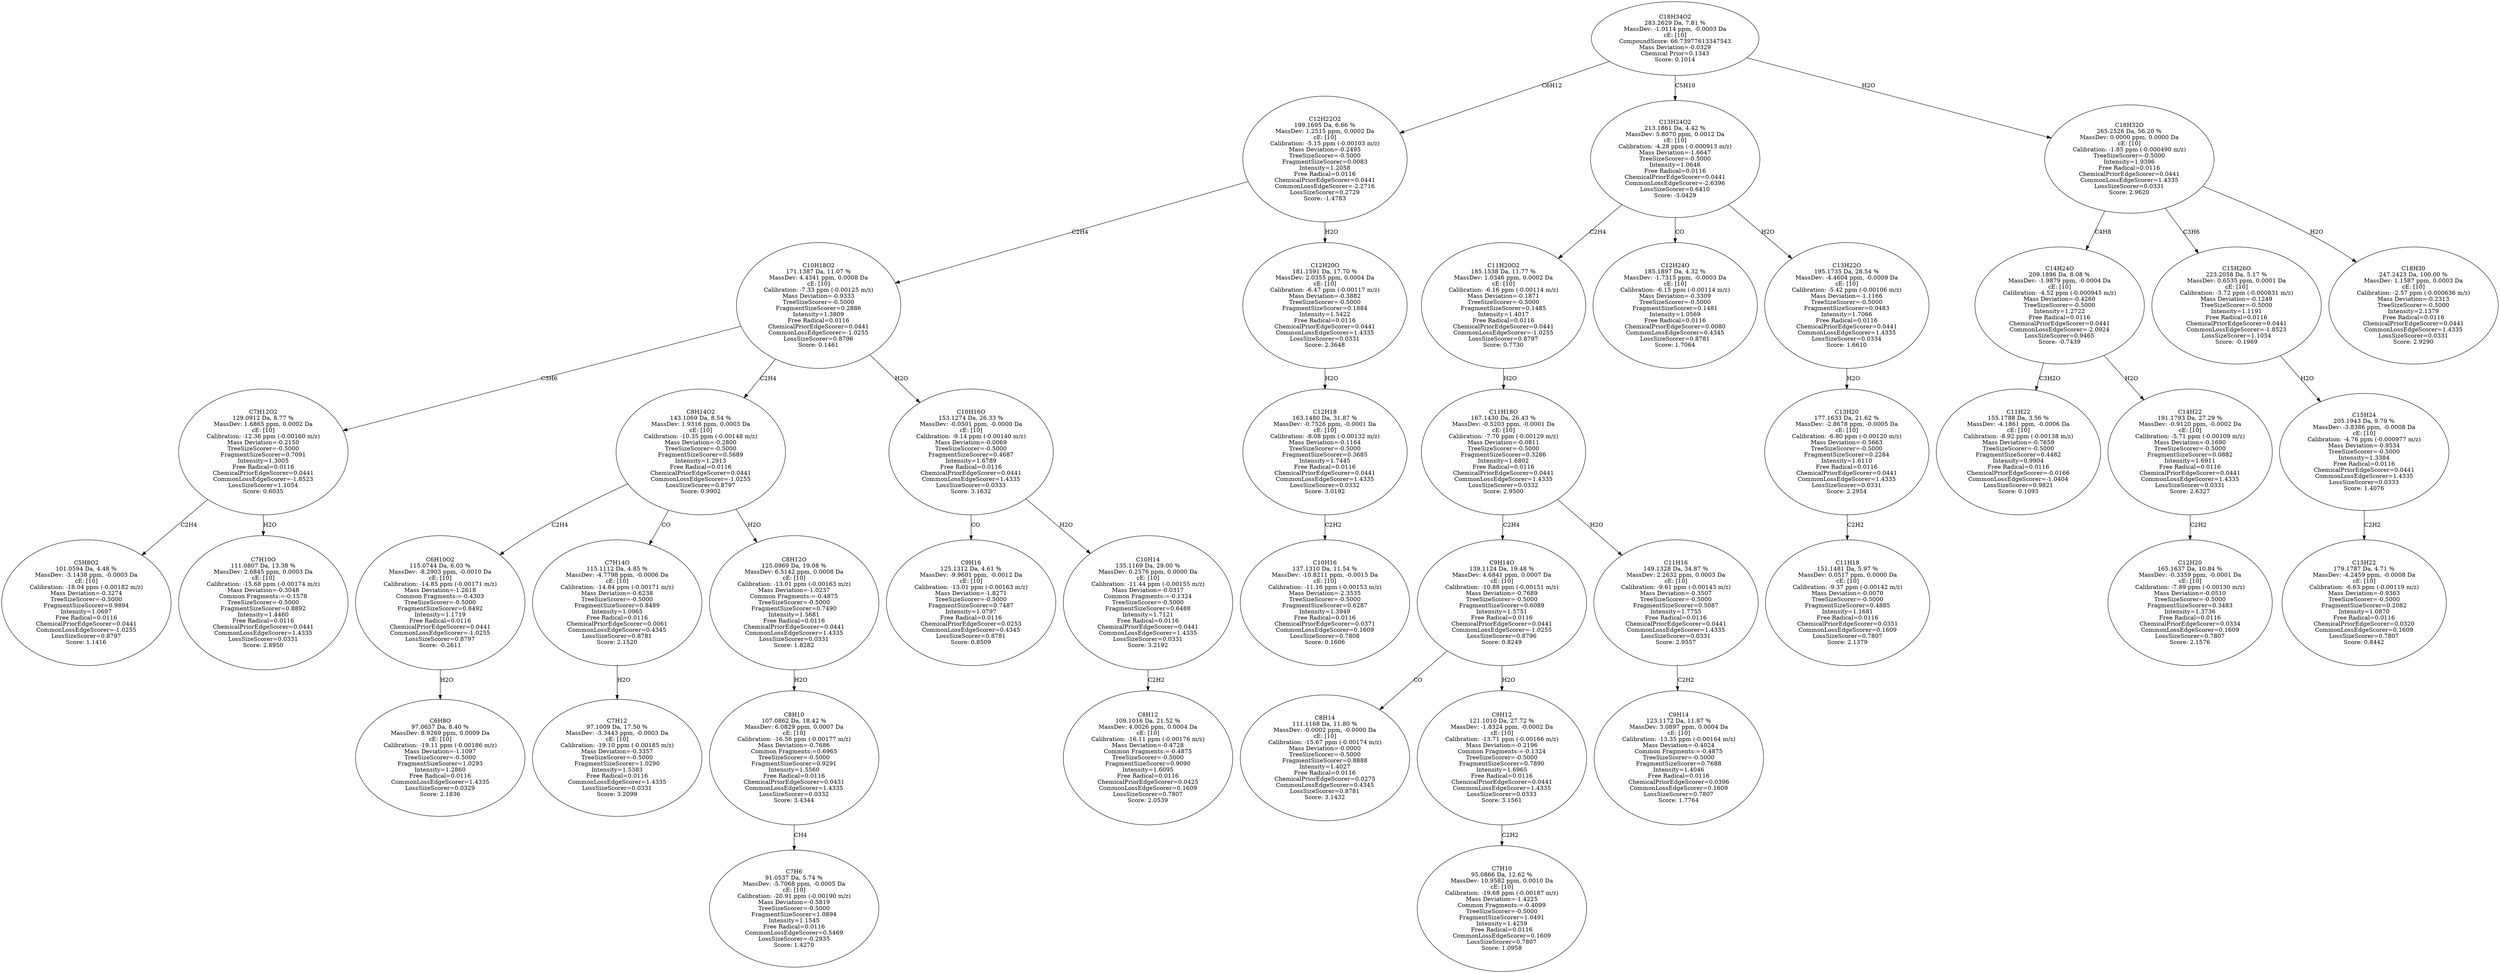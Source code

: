 strict digraph {
v1 [label="C5H8O2\n101.0594 Da, 4.48 %\nMassDev: -3.1438 ppm, -0.0003 Da\ncE: [10]\nCalibration: -18.04 ppm (-0.00182 m/z)\nMass Deviation=-0.3274\nTreeSizeScorer=-0.5000\nFragmentSizeScorer=0.9894\nIntensity=1.0697\nFree Radical=0.0116\nChemicalPriorEdgeScorer=0.0441\nCommonLossEdgeScorer=-1.0255\nLossSizeScorer=0.8797\nScore: 1.1416"];
v2 [label="C7H10O\n111.0807 Da, 13.38 %\nMassDev: 2.6845 ppm, 0.0003 Da\ncE: [10]\nCalibration: -15.68 ppm (-0.00174 m/z)\nMass Deviation=-0.3048\nCommon Fragments:=-0.1578\nTreeSizeScorer=-0.5000\nFragmentSizeScorer=0.8892\nIntensity=1.4460\nFree Radical=0.0116\nChemicalPriorEdgeScorer=0.0441\nCommonLossEdgeScorer=1.4335\nLossSizeScorer=0.0331\nScore: 2.8950"];
v3 [label="C7H12O2\n129.0912 Da, 8.77 %\nMassDev: 1.6865 ppm, 0.0002 Da\ncE: [10]\nCalibration: -12.36 ppm (-0.00160 m/z)\nMass Deviation=-0.2150\nTreeSizeScorer=-0.5000\nFragmentSizeScorer=0.7091\nIntensity=1.3005\nFree Radical=0.0116\nChemicalPriorEdgeScorer=0.0441\nCommonLossEdgeScorer=-1.8523\nLossSizeScorer=1.1054\nScore: 0.6035"];
v4 [label="C6H8O\n97.0657 Da, 8.40 %\nMassDev: 8.9269 ppm, 0.0009 Da\ncE: [10]\nCalibration: -19.11 ppm (-0.00186 m/z)\nMass Deviation=-1.1097\nTreeSizeScorer=-0.5000\nFragmentSizeScorer=1.0293\nIntensity=1.2860\nFree Radical=0.0116\nCommonLossEdgeScorer=1.4335\nLossSizeScorer=0.0329\nScore: 2.1836"];
v5 [label="C6H10O2\n115.0744 Da, 6.03 %\nMassDev: -8.2903 ppm, -0.0010 Da\ncE: [10]\nCalibration: -14.85 ppm (-0.00171 m/z)\nMass Deviation=-1.2618\nCommon Fragments:=-0.4303\nTreeSizeScorer=-0.5000\nFragmentSizeScorer=0.8492\nIntensity=1.1719\nFree Radical=0.0116\nChemicalPriorEdgeScorer=0.0441\nCommonLossEdgeScorer=-1.0255\nLossSizeScorer=0.8797\nScore: -0.2611"];
v6 [label="C7H12\n97.1009 Da, 17.50 %\nMassDev: -3.3443 ppm, -0.0003 Da\ncE: [10]\nCalibration: -19.10 ppm (-0.00185 m/z)\nMass Deviation=-0.3357\nTreeSizeScorer=-0.5000\nFragmentSizeScorer=1.0290\nIntensity=1.5383\nFree Radical=0.0116\nCommonLossEdgeScorer=1.4335\nLossSizeScorer=0.0331\nScore: 3.2099"];
v7 [label="C7H14O\n115.1112 Da, 4.85 %\nMassDev: -4.7798 ppm, -0.0006 Da\ncE: [10]\nCalibration: -14.84 ppm (-0.00171 m/z)\nMass Deviation=-0.6238\nTreeSizeScorer=-0.5000\nFragmentSizeScorer=0.8489\nIntensity=1.0965\nFree Radical=0.0116\nChemicalPriorEdgeScorer=0.0061\nCommonLossEdgeScorer=0.4345\nLossSizeScorer=0.8781\nScore: 2.1520"];
v8 [label="C7H6\n91.0537 Da, 5.74 %\nMassDev: -5.7068 ppm, -0.0005 Da\ncE: [10]\nCalibration: -20.91 ppm (-0.00190 m/z)\nMass Deviation=-0.5819\nTreeSizeScorer=-0.5000\nFragmentSizeScorer=1.0894\nIntensity=1.1545\nFree Radical=0.0116\nCommonLossEdgeScorer=0.5469\nLossSizeScorer=-0.2935\nScore: 1.4270"];
v9 [label="C8H10\n107.0862 Da, 18.42 %\nMassDev: 6.0829 ppm, 0.0007 Da\ncE: [10]\nCalibration: -16.56 ppm (-0.00177 m/z)\nMass Deviation=-0.7686\nCommon Fragments:=0.6965\nTreeSizeScorer=-0.5000\nFragmentSizeScorer=0.9291\nIntensity=1.5560\nFree Radical=0.0116\nChemicalPriorEdgeScorer=0.0431\nCommonLossEdgeScorer=1.4335\nLossSizeScorer=0.0332\nScore: 3.4344"];
v10 [label="C8H12O\n125.0969 Da, 19.08 %\nMassDev: 6.5142 ppm, 0.0008 Da\ncE: [10]\nCalibration: -13.01 ppm (-0.00163 m/z)\nMass Deviation=-1.0237\nCommon Fragments:=-0.4875\nTreeSizeScorer=-0.5000\nFragmentSizeScorer=0.7490\nIntensity=1.5681\nFree Radical=0.0116\nChemicalPriorEdgeScorer=0.0441\nCommonLossEdgeScorer=1.4335\nLossSizeScorer=0.0331\nScore: 1.8282"];
v11 [label="C8H14O2\n143.1069 Da, 8.54 %\nMassDev: 1.9316 ppm, 0.0003 Da\ncE: [10]\nCalibration: -10.35 ppm (-0.00148 m/z)\nMass Deviation=-0.2800\nTreeSizeScorer=-0.5000\nFragmentSizeScorer=0.5689\nIntensity=1.2913\nFree Radical=0.0116\nChemicalPriorEdgeScorer=0.0441\nCommonLossEdgeScorer=-1.0255\nLossSizeScorer=0.8797\nScore: 0.9902"];
v12 [label="C9H16\n125.1312 Da, 4.61 %\nMassDev: -9.9601 ppm, -0.0012 Da\ncE: [10]\nCalibration: -13.01 ppm (-0.00163 m/z)\nMass Deviation=-1.8271\nTreeSizeScorer=-0.5000\nFragmentSizeScorer=0.7487\nIntensity=1.0797\nFree Radical=0.0116\nChemicalPriorEdgeScorer=0.0253\nCommonLossEdgeScorer=0.4345\nLossSizeScorer=0.8781\nScore: 0.8509"];
v13 [label="C8H12\n109.1016 Da, 21.52 %\nMassDev: 4.0026 ppm, 0.0004 Da\ncE: [10]\nCalibration: -16.11 ppm (-0.00176 m/z)\nMass Deviation=-0.4728\nCommon Fragments:=-0.4875\nTreeSizeScorer=-0.5000\nFragmentSizeScorer=0.9090\nIntensity=1.6095\nFree Radical=0.0116\nChemicalPriorEdgeScorer=0.0425\nCommonLossEdgeScorer=0.1609\nLossSizeScorer=0.7807\nScore: 2.0539"];
v14 [label="C10H14\n135.1169 Da, 29.00 %\nMassDev: 0.2576 ppm, 0.0000 Da\ncE: [10]\nCalibration: -11.44 ppm (-0.00155 m/z)\nMass Deviation=-0.0317\nCommon Fragments:=-0.1324\nTreeSizeScorer=-0.5000\nFragmentSizeScorer=0.6488\nIntensity=1.7121\nFree Radical=0.0116\nChemicalPriorEdgeScorer=0.0441\nCommonLossEdgeScorer=1.4335\nLossSizeScorer=0.0331\nScore: 3.2192"];
v15 [label="C10H16O\n153.1274 Da, 26.33 %\nMassDev: -0.0501 ppm, -0.0000 Da\ncE: [10]\nCalibration: -9.14 ppm (-0.00140 m/z)\nMass Deviation=-0.0069\nTreeSizeScorer=-0.5000\nFragmentSizeScorer=0.4687\nIntensity=1.6789\nFree Radical=0.0116\nChemicalPriorEdgeScorer=0.0441\nCommonLossEdgeScorer=1.4335\nLossSizeScorer=0.0333\nScore: 3.1632"];
v16 [label="C10H18O2\n171.1387 Da, 11.07 %\nMassDev: 4.4341 ppm, 0.0008 Da\ncE: [10]\nCalibration: -7.33 ppm (-0.00125 m/z)\nMass Deviation=-0.9333\nTreeSizeScorer=-0.5000\nFragmentSizeScorer=0.2886\nIntensity=1.3809\nFree Radical=0.0116\nChemicalPriorEdgeScorer=0.0441\nCommonLossEdgeScorer=-1.0255\nLossSizeScorer=0.8796\nScore: 0.1461"];
v17 [label="C10H16\n137.1310 Da, 11.54 %\nMassDev: -10.8211 ppm, -0.0015 Da\ncE: [10]\nCalibration: -11.16 ppm (-0.00153 m/z)\nMass Deviation=-2.3535\nTreeSizeScorer=-0.5000\nFragmentSizeScorer=0.6287\nIntensity=1.3949\nFree Radical=0.0116\nChemicalPriorEdgeScorer=0.0371\nCommonLossEdgeScorer=0.1609\nLossSizeScorer=0.7808\nScore: 0.1606"];
v18 [label="C12H18\n163.1480 Da, 31.87 %\nMassDev: -0.7526 ppm, -0.0001 Da\ncE: [10]\nCalibration: -8.08 ppm (-0.00132 m/z)\nMass Deviation=-0.1164\nTreeSizeScorer=-0.5000\nFragmentSizeScorer=0.3685\nIntensity=1.7445\nFree Radical=0.0116\nChemicalPriorEdgeScorer=0.0441\nCommonLossEdgeScorer=1.4335\nLossSizeScorer=0.0332\nScore: 3.0192"];
v19 [label="C12H20O\n181.1591 Da, 17.70 %\nMassDev: 2.0355 ppm, 0.0004 Da\ncE: [10]\nCalibration: -6.47 ppm (-0.00117 m/z)\nMass Deviation=-0.3882\nTreeSizeScorer=-0.5000\nFragmentSizeScorer=0.1884\nIntensity=1.5422\nFree Radical=0.0116\nChemicalPriorEdgeScorer=0.0441\nCommonLossEdgeScorer=1.4335\nLossSizeScorer=0.0331\nScore: 2.3648"];
v20 [label="C12H22O2\n199.1695 Da, 6.66 %\nMassDev: 1.2515 ppm, 0.0002 Da\ncE: [10]\nCalibration: -5.15 ppm (-0.00103 m/z)\nMass Deviation=-0.2495\nTreeSizeScorer=-0.5000\nFragmentSizeScorer=0.0083\nIntensity=1.2058\nFree Radical=0.0116\nChemicalPriorEdgeScorer=0.0441\nCommonLossEdgeScorer=-2.2716\nLossSizeScorer=0.2729\nScore: -1.4783"];
v21 [label="C8H14\n111.1168 Da, 11.80 %\nMassDev: -0.0002 ppm, -0.0000 Da\ncE: [10]\nCalibration: -15.67 ppm (-0.00174 m/z)\nMass Deviation=-0.0000\nTreeSizeScorer=-0.5000\nFragmentSizeScorer=0.8888\nIntensity=1.4027\nFree Radical=0.0116\nChemicalPriorEdgeScorer=0.0275\nCommonLossEdgeScorer=0.4345\nLossSizeScorer=0.8781\nScore: 3.1432"];
v22 [label="C7H10\n95.0866 Da, 12.62 %\nMassDev: 10.9582 ppm, 0.0010 Da\ncE: [10]\nCalibration: -19.68 ppm (-0.00187 m/z)\nMass Deviation=-1.4225\nCommon Fragments:=-0.4099\nTreeSizeScorer=-0.5000\nFragmentSizeScorer=1.0491\nIntensity=1.4259\nFree Radical=0.0116\nCommonLossEdgeScorer=0.1609\nLossSizeScorer=0.7807\nScore: 1.0958"];
v23 [label="C9H12\n121.1010 Da, 27.72 %\nMassDev: -1.8324 ppm, -0.0002 Da\ncE: [10]\nCalibration: -13.71 ppm (-0.00166 m/z)\nMass Deviation=-0.2196\nCommon Fragments:=-0.1324\nTreeSizeScorer=-0.5000\nFragmentSizeScorer=0.7890\nIntensity=1.6965\nFree Radical=0.0116\nChemicalPriorEdgeScorer=0.0441\nCommonLossEdgeScorer=1.4335\nLossSizeScorer=0.0333\nScore: 3.1561"];
v24 [label="C9H14O\n139.1124 Da, 19.48 %\nMassDev: 4.6841 ppm, 0.0007 Da\ncE: [10]\nCalibration: -10.88 ppm (-0.00151 m/z)\nMass Deviation=-0.7689\nTreeSizeScorer=-0.5000\nFragmentSizeScorer=0.6089\nIntensity=1.5751\nFree Radical=0.0116\nChemicalPriorEdgeScorer=0.0441\nCommonLossEdgeScorer=-1.0255\nLossSizeScorer=0.8796\nScore: 0.8249"];
v25 [label="C9H14\n123.1172 Da, 11.87 %\nMassDev: 3.0897 ppm, 0.0004 Da\ncE: [10]\nCalibration: -13.35 ppm (-0.00164 m/z)\nMass Deviation=-0.4024\nCommon Fragments:=-0.4875\nTreeSizeScorer=-0.5000\nFragmentSizeScorer=0.7688\nIntensity=1.4046\nFree Radical=0.0116\nChemicalPriorEdgeScorer=0.0396\nCommonLossEdgeScorer=0.1609\nLossSizeScorer=0.7807\nScore: 1.7764"];
v26 [label="C11H16\n149.1328 Da, 34.87 %\nMassDev: 2.2632 ppm, 0.0003 Da\ncE: [10]\nCalibration: -9.61 ppm (-0.00143 m/z)\nMass Deviation=-0.3507\nTreeSizeScorer=-0.5000\nFragmentSizeScorer=0.5087\nIntensity=1.7755\nFree Radical=0.0116\nChemicalPriorEdgeScorer=0.0441\nCommonLossEdgeScorer=1.4335\nLossSizeScorer=0.0331\nScore: 2.9557"];
v27 [label="C11H18O\n167.1430 Da, 26.43 %\nMassDev: -0.5203 ppm, -0.0001 Da\ncE: [10]\nCalibration: -7.70 ppm (-0.00129 m/z)\nMass Deviation=-0.0811\nTreeSizeScorer=-0.5000\nFragmentSizeScorer=0.3286\nIntensity=1.6802\nFree Radical=0.0116\nChemicalPriorEdgeScorer=0.0441\nCommonLossEdgeScorer=1.4335\nLossSizeScorer=0.0332\nScore: 2.9500"];
v28 [label="C11H20O2\n185.1538 Da, 11.77 %\nMassDev: 1.0346 ppm, 0.0002 Da\ncE: [10]\nCalibration: -6.16 ppm (-0.00114 m/z)\nMass Deviation=-0.1871\nTreeSizeScorer=-0.5000\nFragmentSizeScorer=0.1485\nIntensity=1.4017\nFree Radical=0.0116\nChemicalPriorEdgeScorer=0.0441\nCommonLossEdgeScorer=-1.0255\nLossSizeScorer=0.8797\nScore: 0.7730"];
v29 [label="C12H24O\n185.1897 Da, 4.32 %\nMassDev: -1.7315 ppm, -0.0003 Da\ncE: [10]\nCalibration: -6.15 ppm (-0.00114 m/z)\nMass Deviation=-0.3309\nTreeSizeScorer=-0.5000\nFragmentSizeScorer=0.1481\nIntensity=1.0569\nFree Radical=0.0116\nChemicalPriorEdgeScorer=0.0080\nCommonLossEdgeScorer=0.4345\nLossSizeScorer=0.8781\nScore: 1.7064"];
v30 [label="C11H18\n151.1481 Da, 5.97 %\nMassDev: 0.0517 ppm, 0.0000 Da\ncE: [10]\nCalibration: -9.37 ppm (-0.00142 m/z)\nMass Deviation=-0.0070\nTreeSizeScorer=-0.5000\nFragmentSizeScorer=0.4885\nIntensity=1.1681\nFree Radical=0.0116\nChemicalPriorEdgeScorer=0.0351\nCommonLossEdgeScorer=0.1609\nLossSizeScorer=0.7807\nScore: 2.1379"];
v31 [label="C13H20\n177.1633 Da, 21.62 %\nMassDev: -2.8678 ppm, -0.0005 Da\ncE: [10]\nCalibration: -6.80 ppm (-0.00120 m/z)\nMass Deviation=-0.5663\nTreeSizeScorer=-0.5000\nFragmentSizeScorer=0.2284\nIntensity=1.6110\nFree Radical=0.0116\nChemicalPriorEdgeScorer=0.0441\nCommonLossEdgeScorer=1.4335\nLossSizeScorer=0.0331\nScore: 2.2954"];
v32 [label="C13H22O\n195.1735 Da, 28.54 %\nMassDev: -4.4604 ppm, -0.0009 Da\ncE: [10]\nCalibration: -5.42 ppm (-0.00106 m/z)\nMass Deviation=-1.1166\nTreeSizeScorer=-0.5000\nFragmentSizeScorer=0.0483\nIntensity=1.7066\nFree Radical=0.0116\nChemicalPriorEdgeScorer=0.0441\nCommonLossEdgeScorer=1.4335\nLossSizeScorer=0.0334\nScore: 1.6610"];
v33 [label="C13H24O2\n213.1861 Da, 4.42 %\nMassDev: 5.8070 ppm, 0.0012 Da\ncE: [10]\nCalibration: -4.28 ppm (-0.000913 m/z)\nMass Deviation=-1.6647\nTreeSizeScorer=-0.5000\nIntensity=1.0646\nFree Radical=0.0116\nChemicalPriorEdgeScorer=0.0441\nCommonLossEdgeScorer=-2.6396\nLossSizeScorer=0.6410\nScore: -3.0429"];
v34 [label="C11H22\n155.1788 Da, 3.56 %\nMassDev: -4.1861 ppm, -0.0006 Da\ncE: [10]\nCalibration: -8.92 ppm (-0.00138 m/z)\nMass Deviation=-0.7659\nTreeSizeScorer=-0.5000\nFragmentSizeScorer=0.4482\nIntensity=0.9904\nFree Radical=0.0116\nChemicalPriorEdgeScorer=-0.0166\nCommonLossEdgeScorer=-1.0404\nLossSizeScorer=0.9821\nScore: 0.1093"];
v35 [label="C12H20\n165.1637 Da, 10.84 %\nMassDev: -0.3359 ppm, -0.0001 Da\ncE: [10]\nCalibration: -7.89 ppm (-0.00130 m/z)\nMass Deviation=-0.0510\nTreeSizeScorer=-0.5000\nFragmentSizeScorer=0.3483\nIntensity=1.3736\nFree Radical=0.0116\nChemicalPriorEdgeScorer=0.0334\nCommonLossEdgeScorer=0.1609\nLossSizeScorer=0.7807\nScore: 2.1576"];
v36 [label="C14H22\n191.1793 Da, 27.29 %\nMassDev: -0.9120 ppm, -0.0002 Da\ncE: [10]\nCalibration: -5.71 ppm (-0.00109 m/z)\nMass Deviation=-0.1690\nTreeSizeScorer=-0.5000\nFragmentSizeScorer=0.0882\nIntensity=1.6911\nFree Radical=0.0116\nChemicalPriorEdgeScorer=0.0441\nCommonLossEdgeScorer=1.4335\nLossSizeScorer=0.0331\nScore: 2.6327"];
v37 [label="C14H24O\n209.1896 Da, 8.08 %\nMassDev: -1.9879 ppm, -0.0004 Da\ncE: [10]\nCalibration: -4.52 ppm (-0.000945 m/z)\nMass Deviation=-0.4260\nTreeSizeScorer=-0.5000\nIntensity=1.2722\nFree Radical=0.0116\nChemicalPriorEdgeScorer=0.0441\nCommonLossEdgeScorer=-2.0924\nLossSizeScorer=0.9465\nScore: -0.7439"];
v38 [label="C13H22\n179.1787 Da, 4.71 %\nMassDev: -4.2459 ppm, -0.0008 Da\ncE: [10]\nCalibration: -6.63 ppm (-0.00119 m/z)\nMass Deviation=-0.9363\nTreeSizeScorer=-0.5000\nFragmentSizeScorer=0.2082\nIntensity=1.0870\nFree Radical=0.0116\nChemicalPriorEdgeScorer=0.0320\nCommonLossEdgeScorer=0.1609\nLossSizeScorer=0.7807\nScore: 0.8442"];
v39 [label="C15H24\n205.1943 Da, 9.79 %\nMassDev: -3.8386 ppm, -0.0008 Da\ncE: [10]\nCalibration: -4.76 ppm (-0.000977 m/z)\nMass Deviation=-0.9534\nTreeSizeScorer=-0.5000\nIntensity=1.3384\nFree Radical=0.0116\nChemicalPriorEdgeScorer=0.0441\nCommonLossEdgeScorer=1.4335\nLossSizeScorer=0.0333\nScore: 1.4076"];
v40 [label="C15H26O\n223.2058 Da, 5.17 %\nMassDev: 0.6535 ppm, 0.0001 Da\ncE: [10]\nCalibration: -3.72 ppm (-0.000831 m/z)\nMass Deviation=-0.1249\nTreeSizeScorer=-0.5000\nIntensity=1.1191\nFree Radical=0.0116\nChemicalPriorEdgeScorer=0.0441\nCommonLossEdgeScorer=-1.8523\nLossSizeScorer=1.1054\nScore: -0.1969"];
v41 [label="C18H30\n247.2423 Da, 100.00 %\nMassDev: 1.1587 ppm, 0.0003 Da\ncE: [10]\nCalibration: -2.57 ppm (-0.000636 m/z)\nMass Deviation=-0.2313\nTreeSizeScorer=-0.5000\nIntensity=2.1379\nFree Radical=0.0116\nChemicalPriorEdgeScorer=0.0441\nCommonLossEdgeScorer=1.4335\nLossSizeScorer=0.0331\nScore: 2.9290"];
v42 [label="C18H32O\n265.2526 Da, 56.20 %\nMassDev: 0.0000 ppm, 0.0000 Da\ncE: [10]\nCalibration: -1.85 ppm (-0.000490 m/z)\nTreeSizeScorer=-0.5000\nIntensity=1.9396\nFree Radical=0.0116\nChemicalPriorEdgeScorer=0.0441\nCommonLossEdgeScorer=1.4335\nLossSizeScorer=0.0331\nScore: 2.9620"];
v43 [label="C18H34O2\n283.2629 Da, 7.81 %\nMassDev: -1.0114 ppm, -0.0003 Da\ncE: [10]\nCompoundScore: 66.73977613347543\nMass Deviation=-0.0329\nChemical Prior=0.1343\nScore: 0.1014"];
v3 -> v1 [label="C2H4"];
v3 -> v2 [label="H2O"];
v16 -> v3 [label="C3H6"];
v5 -> v4 [label="H2O"];
v11 -> v5 [label="C2H4"];
v7 -> v6 [label="H2O"];
v11 -> v7 [label="CO"];
v9 -> v8 [label="CH4"];
v10 -> v9 [label="H2O"];
v11 -> v10 [label="H2O"];
v16 -> v11 [label="C2H4"];
v15 -> v12 [label="CO"];
v14 -> v13 [label="C2H2"];
v15 -> v14 [label="H2O"];
v16 -> v15 [label="H2O"];
v20 -> v16 [label="C2H4"];
v18 -> v17 [label="C2H2"];
v19 -> v18 [label="H2O"];
v20 -> v19 [label="H2O"];
v43 -> v20 [label="C6H12"];
v24 -> v21 [label="CO"];
v23 -> v22 [label="C2H2"];
v24 -> v23 [label="H2O"];
v27 -> v24 [label="C2H4"];
v26 -> v25 [label="C2H2"];
v27 -> v26 [label="H2O"];
v28 -> v27 [label="H2O"];
v33 -> v28 [label="C2H4"];
v33 -> v29 [label="CO"];
v31 -> v30 [label="C2H2"];
v32 -> v31 [label="H2O"];
v33 -> v32 [label="H2O"];
v43 -> v33 [label="C5H10"];
v37 -> v34 [label="C3H2O"];
v36 -> v35 [label="C2H2"];
v37 -> v36 [label="H2O"];
v42 -> v37 [label="C4H8"];
v39 -> v38 [label="C2H2"];
v40 -> v39 [label="H2O"];
v42 -> v40 [label="C3H6"];
v42 -> v41 [label="H2O"];
v43 -> v42 [label="H2O"];
}